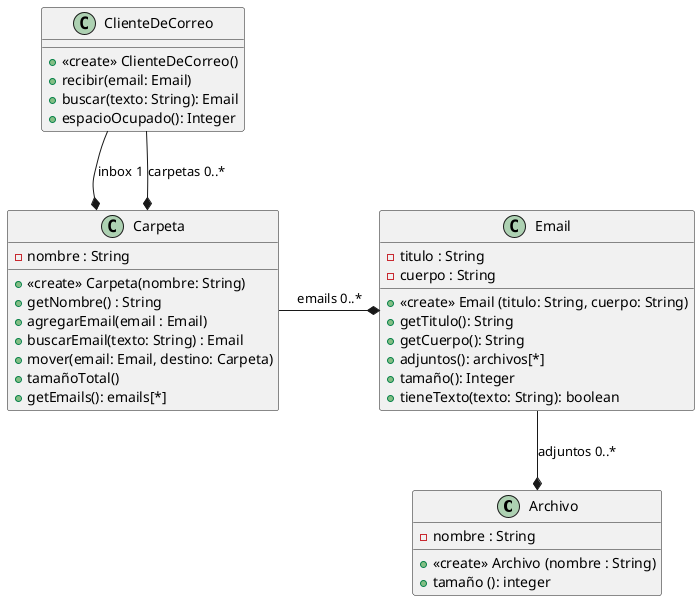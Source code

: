 @startuml

class Archivo {
-nombre : String
+<<create>> Archivo (nombre : String)
+tamaño (): integer
}

class Carpeta {
-nombre : String
+<<create>> Carpeta(nombre: String)
+getNombre() : String
+agregarEmail(email : Email)
+buscarEmail(texto: String) : Email
+mover(email: Email, destino: Carpeta)
+tamañoTotal() 
+getEmails(): emails[*]
}

class ClienteDeCorreo {
+<<create>> ClienteDeCorreo() 
+recibir(email: Email) 
+buscar(texto: String): Email
+espacioOcupado(): Integer
}

class Email {
-titulo : String
-cuerpo : String
+<<create>> Email (titulo: String, cuerpo: String)
+getTitulo(): String
+getCuerpo(): String
+adjuntos(): archivos[*]
+tamaño(): Integer
+tieneTexto(texto: String): boolean
}

ClienteDeCorreo -down-* Carpeta : inbox 1
ClienteDeCorreo -down-* Carpeta : carpetas 0..*
Carpeta -right-* Email : emails 0..*
Email -down-* Archivo : adjuntos 0..*

@enduml
